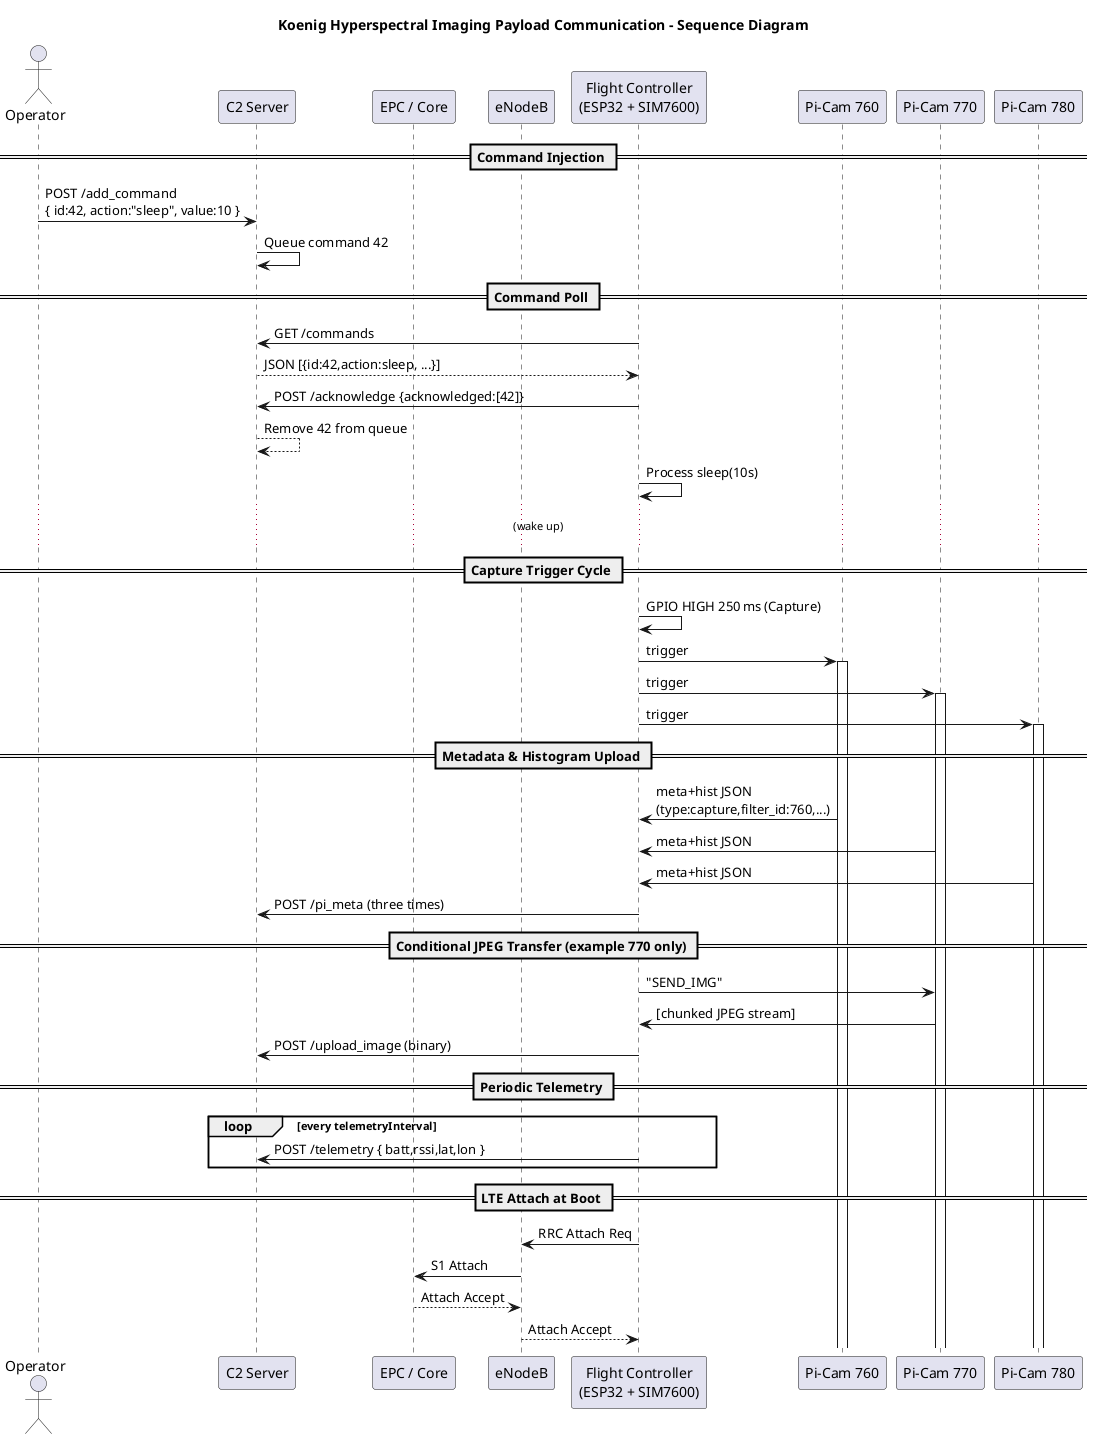 @startuml
' CubeSat / Balloon – End‑to‑End Sequence Flow
' Shows a single command cycle, capture trigger, image transfer, and telemetry

title Koenig Hyperspectral Imaging Payload Communication – Sequence Diagram

actor Operator as OP
participant "C2 Server" as C2
participant "EPC / Core" as EPC
participant "eNodeB" as ENB
participant "Flight Controller\n(ESP32 + SIM7600)" as FC
participant "Pi‑Cam 760" as P760
participant "Pi‑Cam 770" as P770
participant "Pi‑Cam 780" as P780

== Command Injection ==
OP -> C2 : POST /add_command\n{ id:42, action:"sleep", value:10 }
C2 -> C2 : Queue command 42

== Command Poll ==
FC -> C2 : GET /commands
C2 --> FC : JSON [{id:42,action:sleep, ...}]
FC -> C2 : POST /acknowledge {acknowledged:[42]}
C2 --> C2 : Remove 42 from queue
FC -> FC : Process sleep(10s)
... (wake up) ...

== Capture Trigger Cycle ==
FC -> FC : GPIO HIGH 250 ms (Capture)
FC -> P760 ++ : trigger
FC -> P770 ++ : trigger
FC -> P780 ++ : trigger

== Metadata & Histogram Upload ==
P760 -> FC : meta+hist JSON \n(type:capture,filter_id:760,...)
P770 -> FC : meta+hist JSON
P780 -> FC : meta+hist JSON
FC -> C2  : POST /pi_meta (three times)

== Conditional JPEG Transfer (example 770 only) ==
FC -> P770 : "SEND_IMG"
P770 -> FC : [chunked JPEG stream]
FC -> C2  : POST /upload_image (binary)

== Periodic Telemetry ==
loop every telemetryInterval
    FC -> C2 : POST /telemetry { batt,rssi,lat,lon }
end

== LTE Attach at Boot ==
FC -> ENB : RRC Attach Req
ENB -> EPC : S1 Attach
EPC --> ENB : Attach Accept
ENB --> FC  : Attach Accept
@enduml
